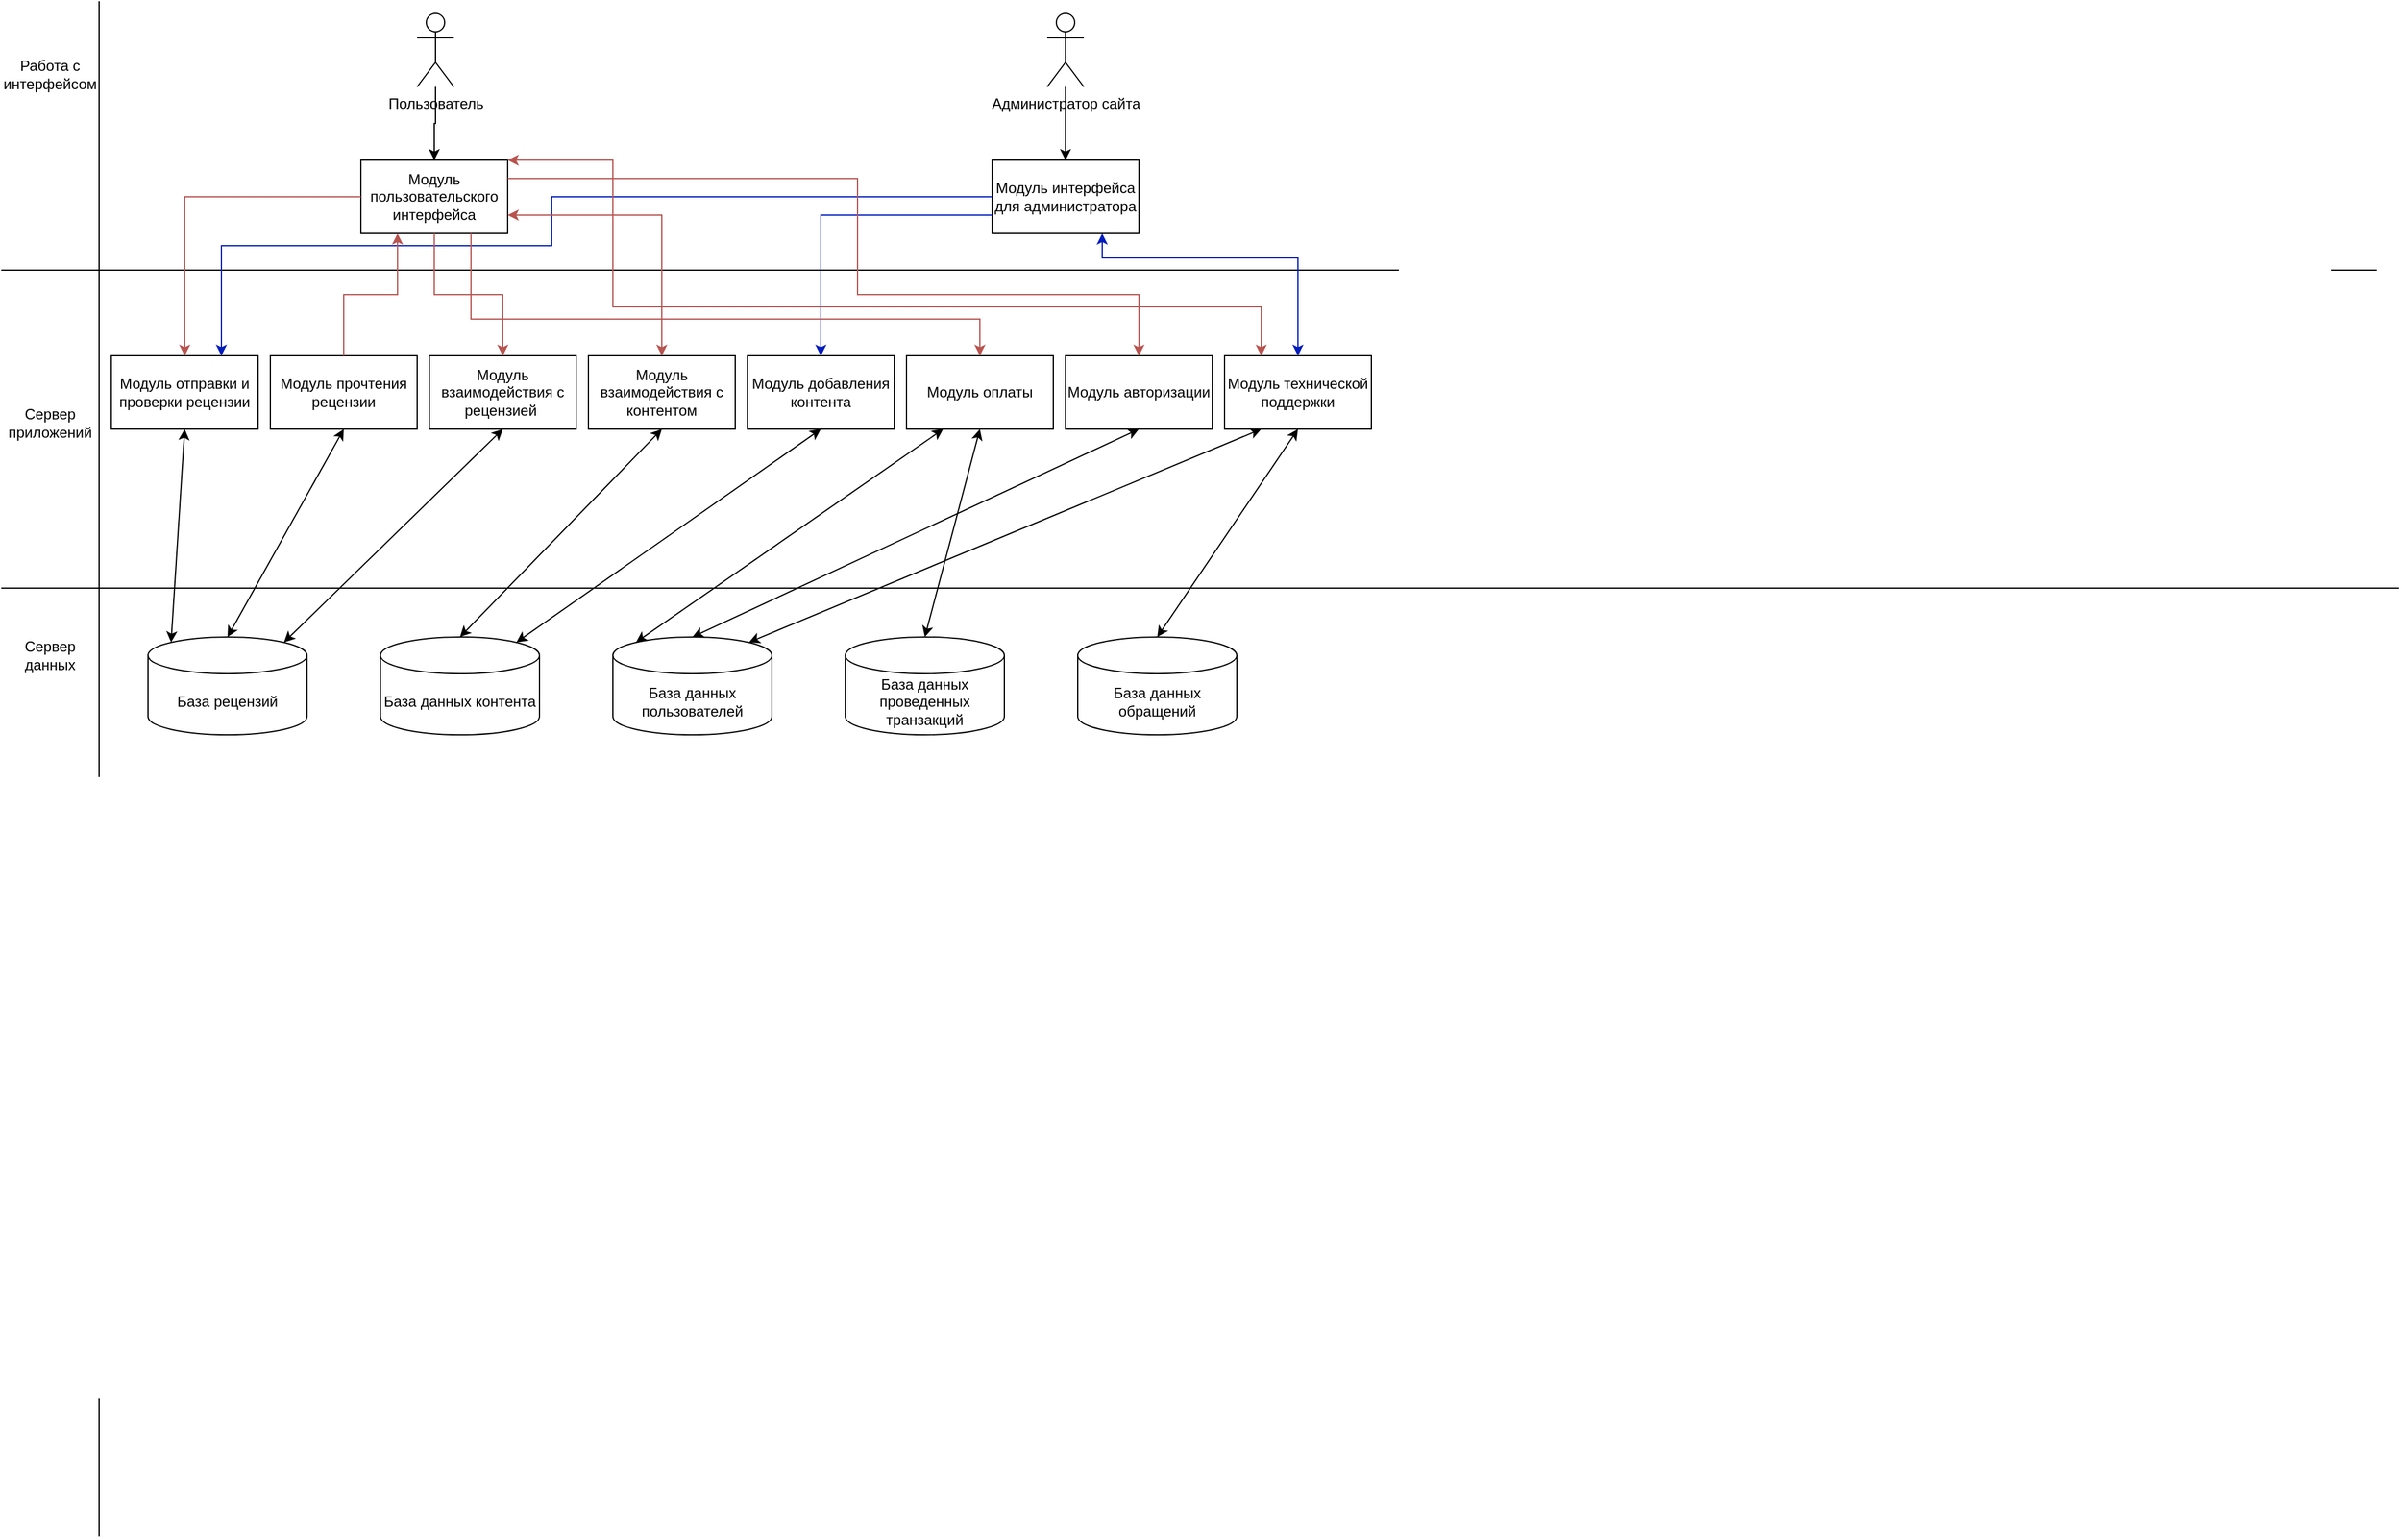 <mxfile version="22.0.4" type="device">
  <diagram name="Страница — 1" id="nH1pZCfyNmfVyhadQtE4">
    <mxGraphModel dx="1253" dy="719" grid="1" gridSize="10" guides="1" tooltips="1" connect="1" arrows="1" fold="1" page="1" pageScale="1" pageWidth="827" pageHeight="1169" math="0" shadow="0">
      <root>
        <mxCell id="0" />
        <mxCell id="1" parent="0" />
        <mxCell id="L6OrQ5knh8dXdyWJL_O9-20" value="" style="edgeStyle=orthogonalEdgeStyle;rounded=0;orthogonalLoop=1;jettySize=auto;html=1;" parent="1" source="L6OrQ5knh8dXdyWJL_O9-7" target="L6OrQ5knh8dXdyWJL_O9-17" edge="1">
          <mxGeometry relative="1" as="geometry" />
        </mxCell>
        <mxCell id="L6OrQ5knh8dXdyWJL_O9-7" value="Пользователь" style="shape=umlActor;verticalLabelPosition=bottom;verticalAlign=top;html=1;outlineConnect=0;" parent="1" vertex="1">
          <mxGeometry x="340" y="10" width="30" height="60" as="geometry" />
        </mxCell>
        <mxCell id="L6OrQ5knh8dXdyWJL_O9-8" value="" style="endArrow=none;html=1;rounded=0;" parent="1" edge="1">
          <mxGeometry width="50" height="50" relative="1" as="geometry">
            <mxPoint x="80" y="1255.647" as="sourcePoint" />
            <mxPoint x="80" as="targetPoint" />
          </mxGeometry>
        </mxCell>
        <mxCell id="L6OrQ5knh8dXdyWJL_O9-19" value="" style="edgeStyle=orthogonalEdgeStyle;rounded=0;orthogonalLoop=1;jettySize=auto;html=1;" parent="1" source="L6OrQ5knh8dXdyWJL_O9-10" target="L6OrQ5knh8dXdyWJL_O9-18" edge="1">
          <mxGeometry relative="1" as="geometry" />
        </mxCell>
        <mxCell id="L6OrQ5knh8dXdyWJL_O9-10" value="Администратор сайта" style="shape=umlActor;verticalLabelPosition=bottom;verticalAlign=top;html=1;outlineConnect=0;" parent="1" vertex="1">
          <mxGeometry x="855" y="10" width="30" height="60" as="geometry" />
        </mxCell>
        <mxCell id="L6OrQ5knh8dXdyWJL_O9-11" value="" style="endArrow=none;html=1;rounded=0;" parent="1" edge="1">
          <mxGeometry width="50" height="50" relative="1" as="geometry">
            <mxPoint y="220" as="sourcePoint" />
            <mxPoint x="1941.882" y="220" as="targetPoint" />
          </mxGeometry>
        </mxCell>
        <mxCell id="L6OrQ5knh8dXdyWJL_O9-13" value="Работа с интерфейсом" style="text;html=1;strokeColor=none;fillColor=none;align=center;verticalAlign=middle;whiteSpace=wrap;rounded=0;" parent="1" vertex="1">
          <mxGeometry x="10" y="45" width="60" height="30" as="geometry" />
        </mxCell>
        <mxCell id="L6OrQ5knh8dXdyWJL_O9-15" value="Сервер приложений" style="text;html=1;strokeColor=none;fillColor=none;align=center;verticalAlign=middle;whiteSpace=wrap;rounded=0;" parent="1" vertex="1">
          <mxGeometry x="10" y="330" width="60" height="30" as="geometry" />
        </mxCell>
        <mxCell id="L6OrQ5knh8dXdyWJL_O9-16" value="Сервер данных" style="text;html=1;strokeColor=none;fillColor=none;align=center;verticalAlign=middle;whiteSpace=wrap;rounded=0;" parent="1" vertex="1">
          <mxGeometry x="10" y="520" width="60" height="30" as="geometry" />
        </mxCell>
        <mxCell id="L6OrQ5knh8dXdyWJL_O9-17" value="Модуль пользовательского интерфейса" style="rounded=0;whiteSpace=wrap;html=1;" parent="1" vertex="1">
          <mxGeometry x="294" y="130" width="120" height="60" as="geometry" />
        </mxCell>
        <mxCell id="L6OrQ5knh8dXdyWJL_O9-18" value="Модуль интерфейса для администратора" style="rounded=0;whiteSpace=wrap;html=1;" parent="1" vertex="1">
          <mxGeometry x="810" y="130" width="120" height="60" as="geometry" />
        </mxCell>
        <mxCell id="L6OrQ5knh8dXdyWJL_O9-21" value="Модуль отправки и проверки рецензии" style="rounded=0;whiteSpace=wrap;html=1;" parent="1" vertex="1">
          <mxGeometry x="90" y="290" width="120" height="60" as="geometry" />
        </mxCell>
        <mxCell id="L6OrQ5knh8dXdyWJL_O9-22" value="Модуль прочтения рецензии" style="rounded=0;whiteSpace=wrap;html=1;" parent="1" vertex="1">
          <mxGeometry x="220" y="290" width="120" height="60" as="geometry" />
        </mxCell>
        <mxCell id="L6OrQ5knh8dXdyWJL_O9-23" value="Модуль взаимодействия с рецензией&amp;nbsp;" style="rounded=0;whiteSpace=wrap;html=1;" parent="1" vertex="1">
          <mxGeometry x="350" y="290" width="120" height="60" as="geometry" />
        </mxCell>
        <mxCell id="L6OrQ5knh8dXdyWJL_O9-24" value="Модуль взаимодействия с контентом" style="rounded=0;whiteSpace=wrap;html=1;" parent="1" vertex="1">
          <mxGeometry x="480" y="290" width="120" height="60" as="geometry" />
        </mxCell>
        <mxCell id="L6OrQ5knh8dXdyWJL_O9-25" value="Модуль добавления контента" style="rounded=0;whiteSpace=wrap;html=1;" parent="1" vertex="1">
          <mxGeometry x="610" y="290" width="120" height="60" as="geometry" />
        </mxCell>
        <mxCell id="L6OrQ5knh8dXdyWJL_O9-26" value="Модуль оплаты" style="rounded=0;whiteSpace=wrap;html=1;" parent="1" vertex="1">
          <mxGeometry x="740" y="290" width="120" height="60" as="geometry" />
        </mxCell>
        <mxCell id="L6OrQ5knh8dXdyWJL_O9-28" value="Модуль авторизации" style="rounded=0;whiteSpace=wrap;html=1;" parent="1" vertex="1">
          <mxGeometry x="870" y="290" width="120" height="60" as="geometry" />
        </mxCell>
        <mxCell id="L6OrQ5knh8dXdyWJL_O9-29" value="Модуль технической поддержки" style="rounded=0;whiteSpace=wrap;html=1;" parent="1" vertex="1">
          <mxGeometry x="1000" y="290" width="120" height="60" as="geometry" />
        </mxCell>
        <mxCell id="L6OrQ5knh8dXdyWJL_O9-31" value="" style="endArrow=classic;html=1;rounded=0;exitX=0;exitY=0.5;exitDx=0;exitDy=0;entryX=0.5;entryY=0;entryDx=0;entryDy=0;fillColor=#f8cecc;strokeColor=#b85450;" parent="1" source="L6OrQ5knh8dXdyWJL_O9-17" target="L6OrQ5knh8dXdyWJL_O9-21" edge="1">
          <mxGeometry width="50" height="50" relative="1" as="geometry">
            <mxPoint x="440" y="190" as="sourcePoint" />
            <mxPoint x="490" y="140" as="targetPoint" />
            <Array as="points">
              <mxPoint x="150" y="160" />
            </Array>
          </mxGeometry>
        </mxCell>
        <mxCell id="L6OrQ5knh8dXdyWJL_O9-32" value="" style="endArrow=classic;html=1;rounded=0;entryX=0.75;entryY=0;entryDx=0;entryDy=0;exitX=0;exitY=0.5;exitDx=0;exitDy=0;fillColor=#0050ef;strokeColor=#001DBC;" parent="1" source="L6OrQ5knh8dXdyWJL_O9-18" target="L6OrQ5knh8dXdyWJL_O9-21" edge="1">
          <mxGeometry width="50" height="50" relative="1" as="geometry">
            <mxPoint x="440" y="190" as="sourcePoint" />
            <mxPoint x="490" y="140" as="targetPoint" />
            <Array as="points">
              <mxPoint x="450" y="160" />
              <mxPoint x="450" y="200" />
              <mxPoint x="180" y="200" />
            </Array>
          </mxGeometry>
        </mxCell>
        <mxCell id="L6OrQ5knh8dXdyWJL_O9-33" value="" style="endArrow=none;html=1;rounded=0;" parent="1" edge="1">
          <mxGeometry width="50" height="50" relative="1" as="geometry">
            <mxPoint y="480" as="sourcePoint" />
            <mxPoint x="1960" y="480" as="targetPoint" />
          </mxGeometry>
        </mxCell>
        <mxCell id="L6OrQ5knh8dXdyWJL_O9-34" value="База рецензий" style="shape=cylinder3;whiteSpace=wrap;html=1;boundedLbl=1;backgroundOutline=1;size=15;" parent="1" vertex="1">
          <mxGeometry x="120" y="520" width="130" height="80" as="geometry" />
        </mxCell>
        <mxCell id="L6OrQ5knh8dXdyWJL_O9-35" value="База данных проведенных транзакций" style="shape=cylinder3;whiteSpace=wrap;html=1;boundedLbl=1;backgroundOutline=1;size=15;" parent="1" vertex="1">
          <mxGeometry x="690" y="520" width="130" height="80" as="geometry" />
        </mxCell>
        <mxCell id="L6OrQ5knh8dXdyWJL_O9-36" value="База данных обращений" style="shape=cylinder3;whiteSpace=wrap;html=1;boundedLbl=1;backgroundOutline=1;size=15;" parent="1" vertex="1">
          <mxGeometry x="880" y="520" width="130" height="80" as="geometry" />
        </mxCell>
        <mxCell id="L6OrQ5knh8dXdyWJL_O9-37" value="База данных контента" style="shape=cylinder3;whiteSpace=wrap;html=1;boundedLbl=1;backgroundOutline=1;size=15;" parent="1" vertex="1">
          <mxGeometry x="310" y="520" width="130" height="80" as="geometry" />
        </mxCell>
        <mxCell id="L6OrQ5knh8dXdyWJL_O9-38" value="База данных пользователей" style="shape=cylinder3;whiteSpace=wrap;html=1;boundedLbl=1;backgroundOutline=1;size=15;" parent="1" vertex="1">
          <mxGeometry x="500" y="520" width="130" height="80" as="geometry" />
        </mxCell>
        <mxCell id="L6OrQ5knh8dXdyWJL_O9-39" value="" style="endArrow=classic;startArrow=classic;html=1;rounded=0;entryX=0.5;entryY=1;entryDx=0;entryDy=0;exitX=0.145;exitY=0;exitDx=0;exitDy=4.35;exitPerimeter=0;" parent="1" source="L6OrQ5knh8dXdyWJL_O9-34" target="L6OrQ5knh8dXdyWJL_O9-21" edge="1">
          <mxGeometry width="50" height="50" relative="1" as="geometry">
            <mxPoint x="350" y="480" as="sourcePoint" />
            <mxPoint x="400" y="430" as="targetPoint" />
          </mxGeometry>
        </mxCell>
        <mxCell id="L6OrQ5knh8dXdyWJL_O9-40" value="" style="endArrow=classic;startArrow=classic;html=1;rounded=0;entryX=0.5;entryY=1;entryDx=0;entryDy=0;exitX=0.5;exitY=0;exitDx=0;exitDy=0;exitPerimeter=0;" parent="1" source="L6OrQ5knh8dXdyWJL_O9-34" target="L6OrQ5knh8dXdyWJL_O9-22" edge="1">
          <mxGeometry width="50" height="50" relative="1" as="geometry">
            <mxPoint x="350" y="480" as="sourcePoint" />
            <mxPoint x="400" y="430" as="targetPoint" />
          </mxGeometry>
        </mxCell>
        <mxCell id="L6OrQ5knh8dXdyWJL_O9-41" value="" style="endArrow=classic;startArrow=classic;html=1;rounded=0;entryX=0.5;entryY=1;entryDx=0;entryDy=0;exitX=0.855;exitY=0;exitDx=0;exitDy=4.35;exitPerimeter=0;" parent="1" source="L6OrQ5knh8dXdyWJL_O9-34" target="L6OrQ5knh8dXdyWJL_O9-23" edge="1">
          <mxGeometry width="50" height="50" relative="1" as="geometry">
            <mxPoint x="350" y="480" as="sourcePoint" />
            <mxPoint x="400" y="430" as="targetPoint" />
          </mxGeometry>
        </mxCell>
        <mxCell id="L6OrQ5knh8dXdyWJL_O9-42" value="" style="endArrow=classic;startArrow=classic;html=1;rounded=0;entryX=0.5;entryY=1;entryDx=0;entryDy=0;exitX=0.5;exitY=0;exitDx=0;exitDy=0;exitPerimeter=0;" parent="1" source="L6OrQ5knh8dXdyWJL_O9-37" target="L6OrQ5knh8dXdyWJL_O9-24" edge="1">
          <mxGeometry width="50" height="50" relative="1" as="geometry">
            <mxPoint x="520" y="490" as="sourcePoint" />
            <mxPoint x="570" y="440" as="targetPoint" />
          </mxGeometry>
        </mxCell>
        <mxCell id="L6OrQ5knh8dXdyWJL_O9-43" value="" style="endArrow=classic;startArrow=classic;html=1;rounded=0;entryX=0.5;entryY=1;entryDx=0;entryDy=0;exitX=0.855;exitY=0;exitDx=0;exitDy=4.35;exitPerimeter=0;" parent="1" source="L6OrQ5knh8dXdyWJL_O9-37" target="L6OrQ5knh8dXdyWJL_O9-25" edge="1">
          <mxGeometry width="50" height="50" relative="1" as="geometry">
            <mxPoint x="520" y="490" as="sourcePoint" />
            <mxPoint x="570" y="440" as="targetPoint" />
          </mxGeometry>
        </mxCell>
        <mxCell id="L6OrQ5knh8dXdyWJL_O9-44" value="" style="endArrow=classic;startArrow=classic;html=1;rounded=0;exitX=0.5;exitY=0;exitDx=0;exitDy=0;exitPerimeter=0;entryX=0.5;entryY=1;entryDx=0;entryDy=0;" parent="1" source="L6OrQ5knh8dXdyWJL_O9-36" target="L6OrQ5knh8dXdyWJL_O9-29" edge="1">
          <mxGeometry width="50" height="50" relative="1" as="geometry">
            <mxPoint x="580" y="490" as="sourcePoint" />
            <mxPoint x="630" y="440" as="targetPoint" />
          </mxGeometry>
        </mxCell>
        <mxCell id="L6OrQ5knh8dXdyWJL_O9-45" value="" style="endArrow=classic;startArrow=classic;html=1;rounded=0;exitX=0.5;exitY=0;exitDx=0;exitDy=0;exitPerimeter=0;entryX=0.5;entryY=1;entryDx=0;entryDy=0;" parent="1" source="L6OrQ5knh8dXdyWJL_O9-35" target="L6OrQ5knh8dXdyWJL_O9-26" edge="1">
          <mxGeometry width="50" height="50" relative="1" as="geometry">
            <mxPoint x="700" y="490" as="sourcePoint" />
            <mxPoint x="750" y="440" as="targetPoint" />
          </mxGeometry>
        </mxCell>
        <mxCell id="L6OrQ5knh8dXdyWJL_O9-46" value="" style="endArrow=classic;startArrow=classic;html=1;rounded=0;exitX=0.145;exitY=0;exitDx=0;exitDy=4.35;exitPerimeter=0;entryX=0.25;entryY=1;entryDx=0;entryDy=0;" parent="1" source="L6OrQ5knh8dXdyWJL_O9-38" target="L6OrQ5knh8dXdyWJL_O9-26" edge="1">
          <mxGeometry width="50" height="50" relative="1" as="geometry">
            <mxPoint x="570" y="480" as="sourcePoint" />
            <mxPoint x="580" y="430" as="targetPoint" />
          </mxGeometry>
        </mxCell>
        <mxCell id="L6OrQ5knh8dXdyWJL_O9-47" value="" style="endArrow=classic;startArrow=classic;html=1;rounded=0;exitX=0.5;exitY=0;exitDx=0;exitDy=0;exitPerimeter=0;entryX=0.5;entryY=1;entryDx=0;entryDy=0;" parent="1" source="L6OrQ5knh8dXdyWJL_O9-38" target="L6OrQ5knh8dXdyWJL_O9-28" edge="1">
          <mxGeometry width="50" height="50" relative="1" as="geometry">
            <mxPoint x="570" y="480" as="sourcePoint" />
            <mxPoint x="620" y="430" as="targetPoint" />
          </mxGeometry>
        </mxCell>
        <mxCell id="L6OrQ5knh8dXdyWJL_O9-48" value="" style="endArrow=classic;startArrow=classic;html=1;rounded=0;exitX=0.855;exitY=0;exitDx=0;exitDy=4.35;exitPerimeter=0;entryX=0.25;entryY=1;entryDx=0;entryDy=0;" parent="1" source="L6OrQ5knh8dXdyWJL_O9-38" target="L6OrQ5knh8dXdyWJL_O9-29" edge="1">
          <mxGeometry width="50" height="50" relative="1" as="geometry">
            <mxPoint x="570" y="480" as="sourcePoint" />
            <mxPoint x="670" y="430" as="targetPoint" />
          </mxGeometry>
        </mxCell>
        <mxCell id="L6OrQ5knh8dXdyWJL_O9-49" value="" style="endArrow=classic;html=1;rounded=0;exitX=0.5;exitY=0;exitDx=0;exitDy=0;entryX=0.25;entryY=1;entryDx=0;entryDy=0;edgeStyle=orthogonalEdgeStyle;fillColor=#f8cecc;strokeColor=#b85450;" parent="1" source="L6OrQ5knh8dXdyWJL_O9-22" target="L6OrQ5knh8dXdyWJL_O9-17" edge="1">
          <mxGeometry width="50" height="50" relative="1" as="geometry">
            <mxPoint x="560" y="360" as="sourcePoint" />
            <mxPoint x="610" y="310" as="targetPoint" />
          </mxGeometry>
        </mxCell>
        <mxCell id="L6OrQ5knh8dXdyWJL_O9-50" value="" style="endArrow=classic;html=1;rounded=0;exitX=0.5;exitY=1;exitDx=0;exitDy=0;entryX=0.5;entryY=0;entryDx=0;entryDy=0;edgeStyle=orthogonalEdgeStyle;fillColor=#f8cecc;strokeColor=#b85450;" parent="1" source="L6OrQ5knh8dXdyWJL_O9-17" target="L6OrQ5knh8dXdyWJL_O9-23" edge="1">
          <mxGeometry width="50" height="50" relative="1" as="geometry">
            <mxPoint x="560" y="360" as="sourcePoint" />
            <mxPoint x="610" y="310" as="targetPoint" />
          </mxGeometry>
        </mxCell>
        <mxCell id="L6OrQ5knh8dXdyWJL_O9-51" value="" style="endArrow=classic;html=1;rounded=0;exitX=0;exitY=0.75;exitDx=0;exitDy=0;entryX=0.5;entryY=0;entryDx=0;entryDy=0;edgeStyle=orthogonalEdgeStyle;fillColor=#0050ef;strokeColor=#001DBC;" parent="1" source="L6OrQ5knh8dXdyWJL_O9-18" target="L6OrQ5knh8dXdyWJL_O9-25" edge="1">
          <mxGeometry width="50" height="50" relative="1" as="geometry">
            <mxPoint x="560" y="360" as="sourcePoint" />
            <mxPoint x="610" y="310" as="targetPoint" />
          </mxGeometry>
        </mxCell>
        <mxCell id="L6OrQ5knh8dXdyWJL_O9-52" value="" style="endArrow=classic;startArrow=classic;html=1;rounded=0;exitX=0.5;exitY=0;exitDx=0;exitDy=0;entryX=1;entryY=0.75;entryDx=0;entryDy=0;edgeStyle=orthogonalEdgeStyle;fillColor=#f8cecc;strokeColor=#b85450;" parent="1" source="L6OrQ5knh8dXdyWJL_O9-24" target="L6OrQ5knh8dXdyWJL_O9-17" edge="1">
          <mxGeometry width="50" height="50" relative="1" as="geometry">
            <mxPoint x="560" y="360" as="sourcePoint" />
            <mxPoint x="610" y="310" as="targetPoint" />
          </mxGeometry>
        </mxCell>
        <mxCell id="L6OrQ5knh8dXdyWJL_O9-53" value="" style="endArrow=classic;html=1;rounded=0;exitX=1;exitY=0.25;exitDx=0;exitDy=0;entryX=0.5;entryY=0;entryDx=0;entryDy=0;edgeStyle=orthogonalEdgeStyle;fillColor=#f8cecc;strokeColor=#b85450;" parent="1" source="L6OrQ5knh8dXdyWJL_O9-17" target="L6OrQ5knh8dXdyWJL_O9-28" edge="1">
          <mxGeometry width="50" height="50" relative="1" as="geometry">
            <mxPoint x="560" y="360" as="sourcePoint" />
            <mxPoint x="610" y="310" as="targetPoint" />
            <Array as="points">
              <mxPoint x="700" y="145" />
              <mxPoint x="700" y="240" />
              <mxPoint x="930" y="240" />
            </Array>
          </mxGeometry>
        </mxCell>
        <mxCell id="L6OrQ5knh8dXdyWJL_O9-54" value="" style="endArrow=classic;html=1;rounded=0;exitX=0.75;exitY=1;exitDx=0;exitDy=0;entryX=0.5;entryY=0;entryDx=0;entryDy=0;edgeStyle=orthogonalEdgeStyle;fillColor=#f8cecc;strokeColor=#b85450;" parent="1" source="L6OrQ5knh8dXdyWJL_O9-17" target="L6OrQ5knh8dXdyWJL_O9-26" edge="1">
          <mxGeometry width="50" height="50" relative="1" as="geometry">
            <mxPoint x="560" y="360" as="sourcePoint" />
            <mxPoint x="610" y="310" as="targetPoint" />
            <Array as="points">
              <mxPoint x="384" y="260" />
              <mxPoint x="800" y="260" />
            </Array>
          </mxGeometry>
        </mxCell>
        <mxCell id="L6OrQ5knh8dXdyWJL_O9-55" value="" style="endArrow=classic;startArrow=classic;html=1;rounded=0;entryX=0.75;entryY=1;entryDx=0;entryDy=0;exitX=0.5;exitY=0;exitDx=0;exitDy=0;edgeStyle=orthogonalEdgeStyle;fillColor=#0050ef;strokeColor=#001DBC;" parent="1" source="L6OrQ5knh8dXdyWJL_O9-29" target="L6OrQ5knh8dXdyWJL_O9-18" edge="1">
          <mxGeometry width="50" height="50" relative="1" as="geometry">
            <mxPoint x="560" y="360" as="sourcePoint" />
            <mxPoint x="610" y="310" as="targetPoint" />
            <Array as="points">
              <mxPoint x="1060" y="210" />
              <mxPoint x="900" y="210" />
            </Array>
          </mxGeometry>
        </mxCell>
        <mxCell id="L6OrQ5knh8dXdyWJL_O9-56" value="" style="endArrow=classic;startArrow=classic;html=1;rounded=0;entryX=0.25;entryY=0;entryDx=0;entryDy=0;edgeStyle=orthogonalEdgeStyle;fillColor=#f8cecc;strokeColor=#b85450;exitX=1;exitY=0;exitDx=0;exitDy=0;" parent="1" source="L6OrQ5knh8dXdyWJL_O9-17" target="L6OrQ5knh8dXdyWJL_O9-29" edge="1">
          <mxGeometry width="50" height="50" relative="1" as="geometry">
            <mxPoint x="420" y="130" as="sourcePoint" />
            <mxPoint x="610" y="310" as="targetPoint" />
            <Array as="points">
              <mxPoint x="500" y="130" />
              <mxPoint x="500" y="250" />
              <mxPoint x="1030" y="250" />
            </Array>
          </mxGeometry>
        </mxCell>
      </root>
    </mxGraphModel>
  </diagram>
</mxfile>
